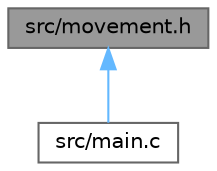 digraph "src/movement.h"
{
 // LATEX_PDF_SIZE
  bgcolor="transparent";
  edge [fontname=Helvetica,fontsize=10,labelfontname=Helvetica,labelfontsize=10];
  node [fontname=Helvetica,fontsize=10,shape=box,height=0.2,width=0.4];
  Node1 [label="src/movement.h",height=0.2,width=0.4,color="gray40", fillcolor="grey60", style="filled", fontcolor="black",tooltip="Movimento di snake."];
  Node1 -> Node2 [dir="back",color="steelblue1",style="solid"];
  Node2 [label="src/main.c",height=0.2,width=0.4,color="grey40", fillcolor="white", style="filled",URL="$main_8c.html",tooltip="File principale."];
}
